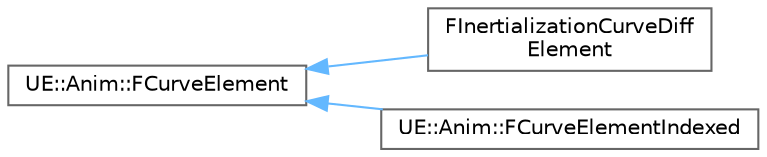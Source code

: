 digraph "Graphical Class Hierarchy"
{
 // INTERACTIVE_SVG=YES
 // LATEX_PDF_SIZE
  bgcolor="transparent";
  edge [fontname=Helvetica,fontsize=10,labelfontname=Helvetica,labelfontsize=10];
  node [fontname=Helvetica,fontsize=10,shape=box,height=0.2,width=0.4];
  rankdir="LR";
  Node0 [id="Node000000",label="UE::Anim::FCurveElement",height=0.2,width=0.4,color="grey40", fillcolor="white", style="filled",URL="$d0/d68/structUE_1_1Anim_1_1FCurveElement.html",tooltip=" "];
  Node0 -> Node1 [id="edge8893_Node000000_Node000001",dir="back",color="steelblue1",style="solid",tooltip=" "];
  Node1 [id="Node000001",label="FInertializationCurveDiff\lElement",height=0.2,width=0.4,color="grey40", fillcolor="white", style="filled",URL="$d2/d0d/structFInertializationCurveDiffElement.html",tooltip=" "];
  Node0 -> Node2 [id="edge8894_Node000000_Node000002",dir="back",color="steelblue1",style="solid",tooltip=" "];
  Node2 [id="Node000002",label="UE::Anim::FCurveElementIndexed",height=0.2,width=0.4,color="grey40", fillcolor="white", style="filled",URL="$df/d22/structUE_1_1Anim_1_1FCurveElementIndexed.html",tooltip=" "];
}
